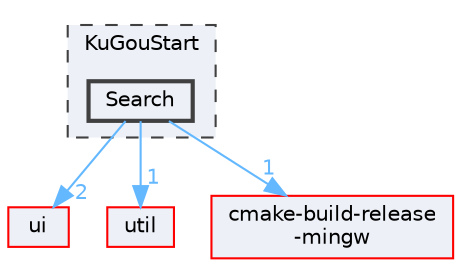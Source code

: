digraph "Search"
{
 // LATEX_PDF_SIZE
  bgcolor="transparent";
  edge [fontname=Helvetica,fontsize=10,labelfontname=Helvetica,labelfontsize=10];
  node [fontname=Helvetica,fontsize=10,shape=box,height=0.2,width=0.4];
  compound=true
  subgraph clusterdir_e60601b218beddc6af0778ac41ea9cb2 {
    graph [ bgcolor="#edf0f7", pencolor="grey25", label="KuGouStart", fontname=Helvetica,fontsize=10 style="filled,dashed", URL="dir_e60601b218beddc6af0778ac41ea9cb2.html",tooltip=""]
  dir_192e58901eb9b2e115e2c9ed0390b295 [label="Search", fillcolor="#edf0f7", color="grey25", style="filled,bold", URL="dir_192e58901eb9b2e115e2c9ed0390b295.html",tooltip=""];
  }
  dir_1788f8309b1a812dcb800a185471cf6c [label="ui", fillcolor="#edf0f7", color="red", style="filled", URL="dir_1788f8309b1a812dcb800a185471cf6c.html",tooltip=""];
  dir_23ec12649285f9fabf3a6b7380226c28 [label="util", fillcolor="#edf0f7", color="red", style="filled", URL="dir_23ec12649285f9fabf3a6b7380226c28.html",tooltip=""];
  dir_d3305b01cebad1f13f311f52d3f850d2 [label="cmake-build-release\l-mingw", fillcolor="#edf0f7", color="red", style="filled", URL="dir_d3305b01cebad1f13f311f52d3f850d2.html",tooltip=""];
  dir_192e58901eb9b2e115e2c9ed0390b295->dir_1788f8309b1a812dcb800a185471cf6c [headlabel="2", labeldistance=1.5 headhref="dir_000307_000335.html" href="dir_000307_000335.html" color="steelblue1" fontcolor="steelblue1"];
  dir_192e58901eb9b2e115e2c9ed0390b295->dir_23ec12649285f9fabf3a6b7380226c28 [headlabel="1", labeldistance=1.5 headhref="dir_000307_000341.html" href="dir_000307_000341.html" color="steelblue1" fontcolor="steelblue1"];
  dir_192e58901eb9b2e115e2c9ed0390b295->dir_d3305b01cebad1f13f311f52d3f850d2 [headlabel="1", labeldistance=1.5 headhref="dir_000307_000050.html" href="dir_000307_000050.html" color="steelblue1" fontcolor="steelblue1"];
}
